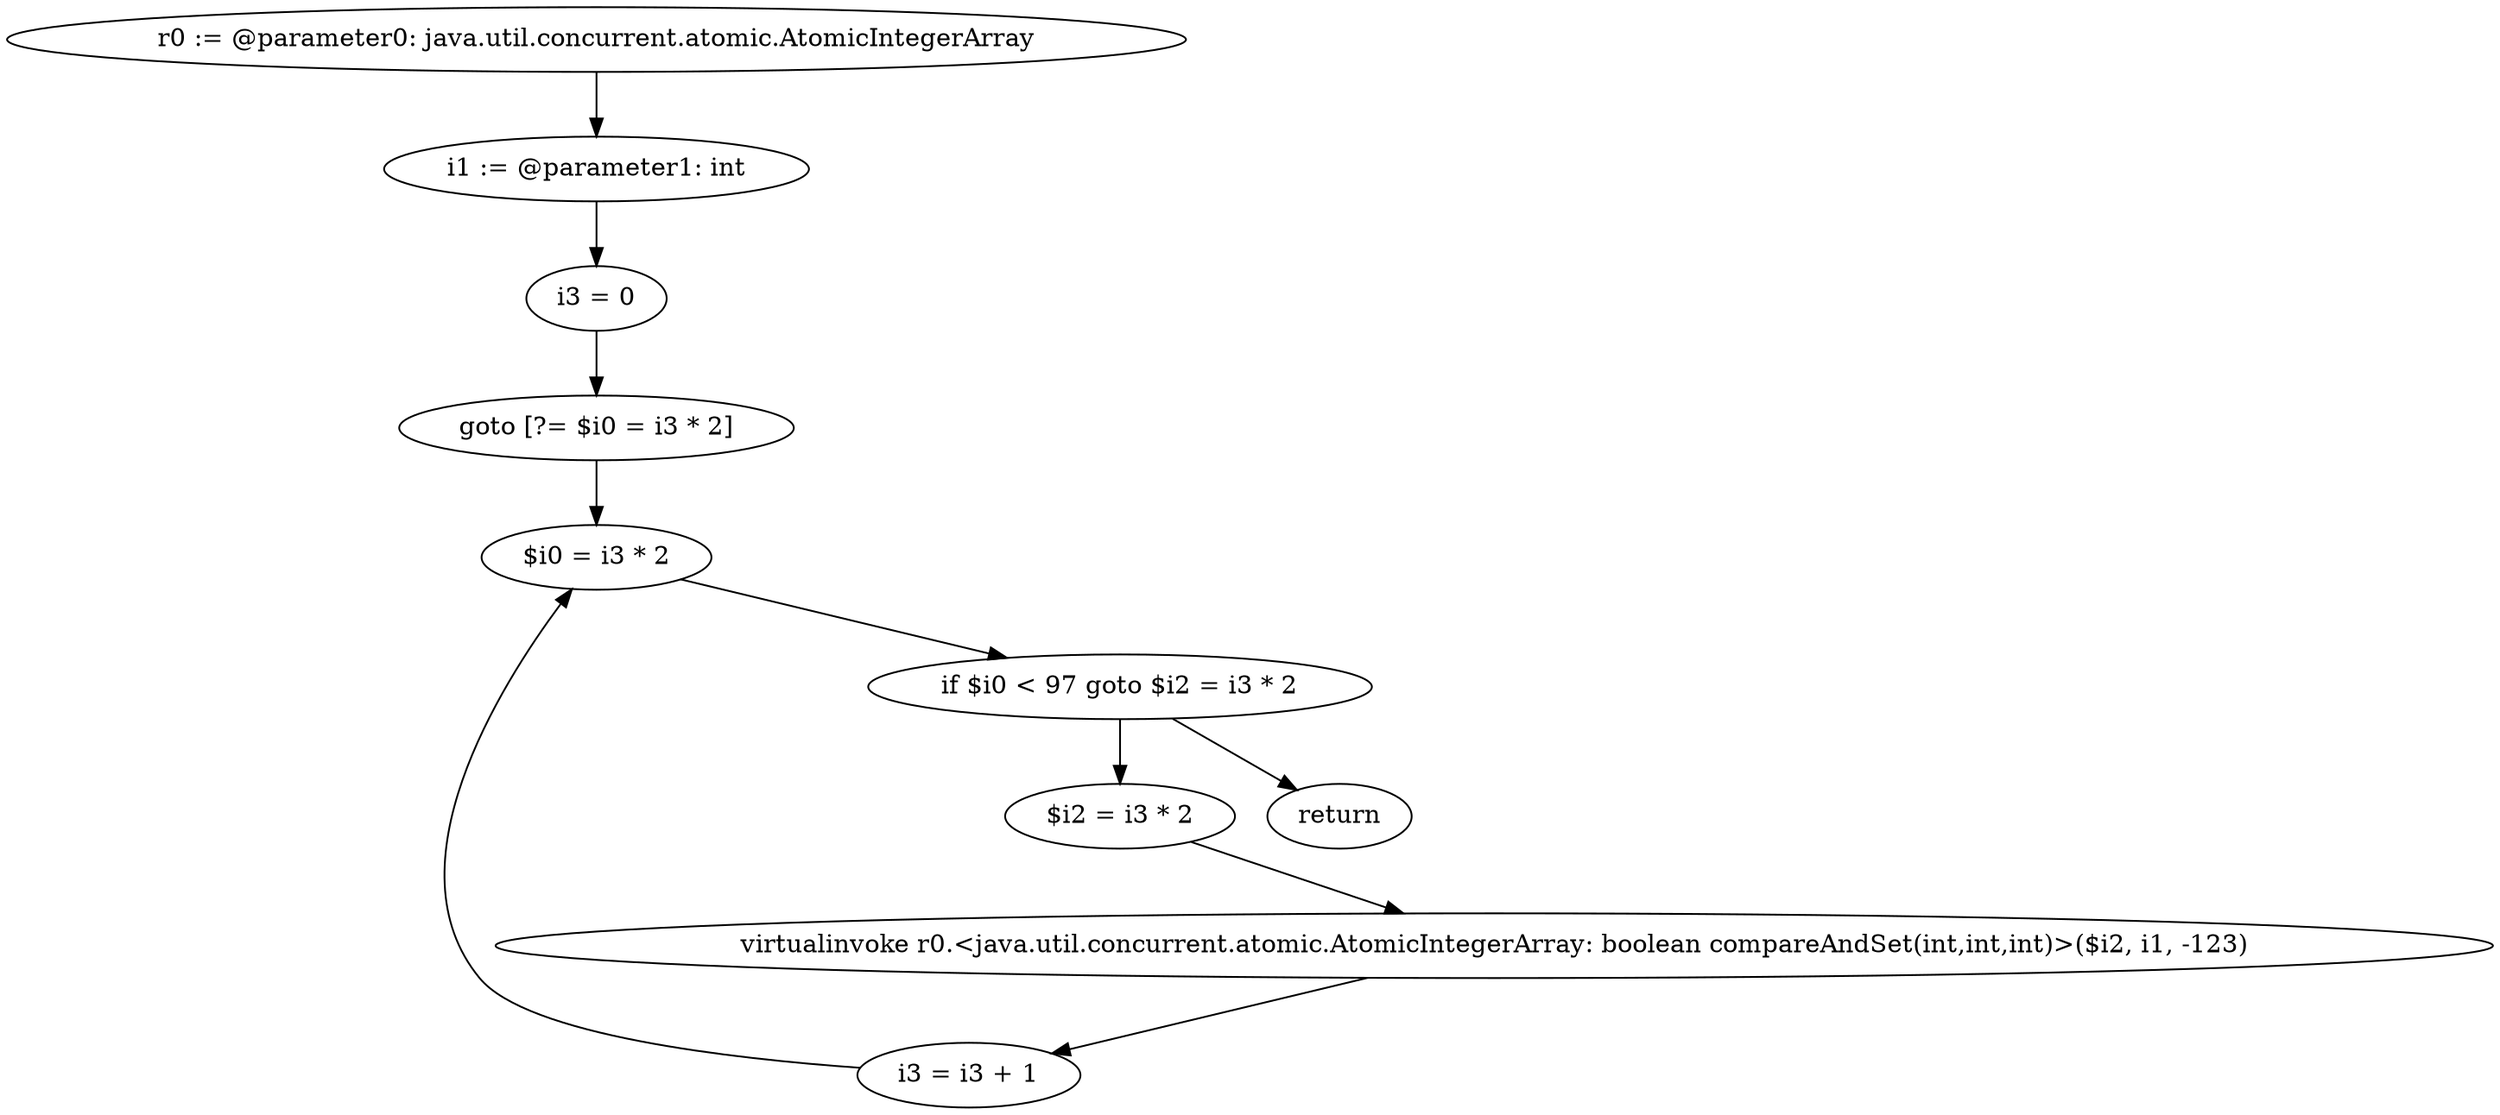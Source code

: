 digraph "unitGraph" {
    "r0 := @parameter0: java.util.concurrent.atomic.AtomicIntegerArray"
    "i1 := @parameter1: int"
    "i3 = 0"
    "goto [?= $i0 = i3 * 2]"
    "$i2 = i3 * 2"
    "virtualinvoke r0.<java.util.concurrent.atomic.AtomicIntegerArray: boolean compareAndSet(int,int,int)>($i2, i1, -123)"
    "i3 = i3 + 1"
    "$i0 = i3 * 2"
    "if $i0 < 97 goto $i2 = i3 * 2"
    "return"
    "r0 := @parameter0: java.util.concurrent.atomic.AtomicIntegerArray"->"i1 := @parameter1: int";
    "i1 := @parameter1: int"->"i3 = 0";
    "i3 = 0"->"goto [?= $i0 = i3 * 2]";
    "goto [?= $i0 = i3 * 2]"->"$i0 = i3 * 2";
    "$i2 = i3 * 2"->"virtualinvoke r0.<java.util.concurrent.atomic.AtomicIntegerArray: boolean compareAndSet(int,int,int)>($i2, i1, -123)";
    "virtualinvoke r0.<java.util.concurrent.atomic.AtomicIntegerArray: boolean compareAndSet(int,int,int)>($i2, i1, -123)"->"i3 = i3 + 1";
    "i3 = i3 + 1"->"$i0 = i3 * 2";
    "$i0 = i3 * 2"->"if $i0 < 97 goto $i2 = i3 * 2";
    "if $i0 < 97 goto $i2 = i3 * 2"->"return";
    "if $i0 < 97 goto $i2 = i3 * 2"->"$i2 = i3 * 2";
}
